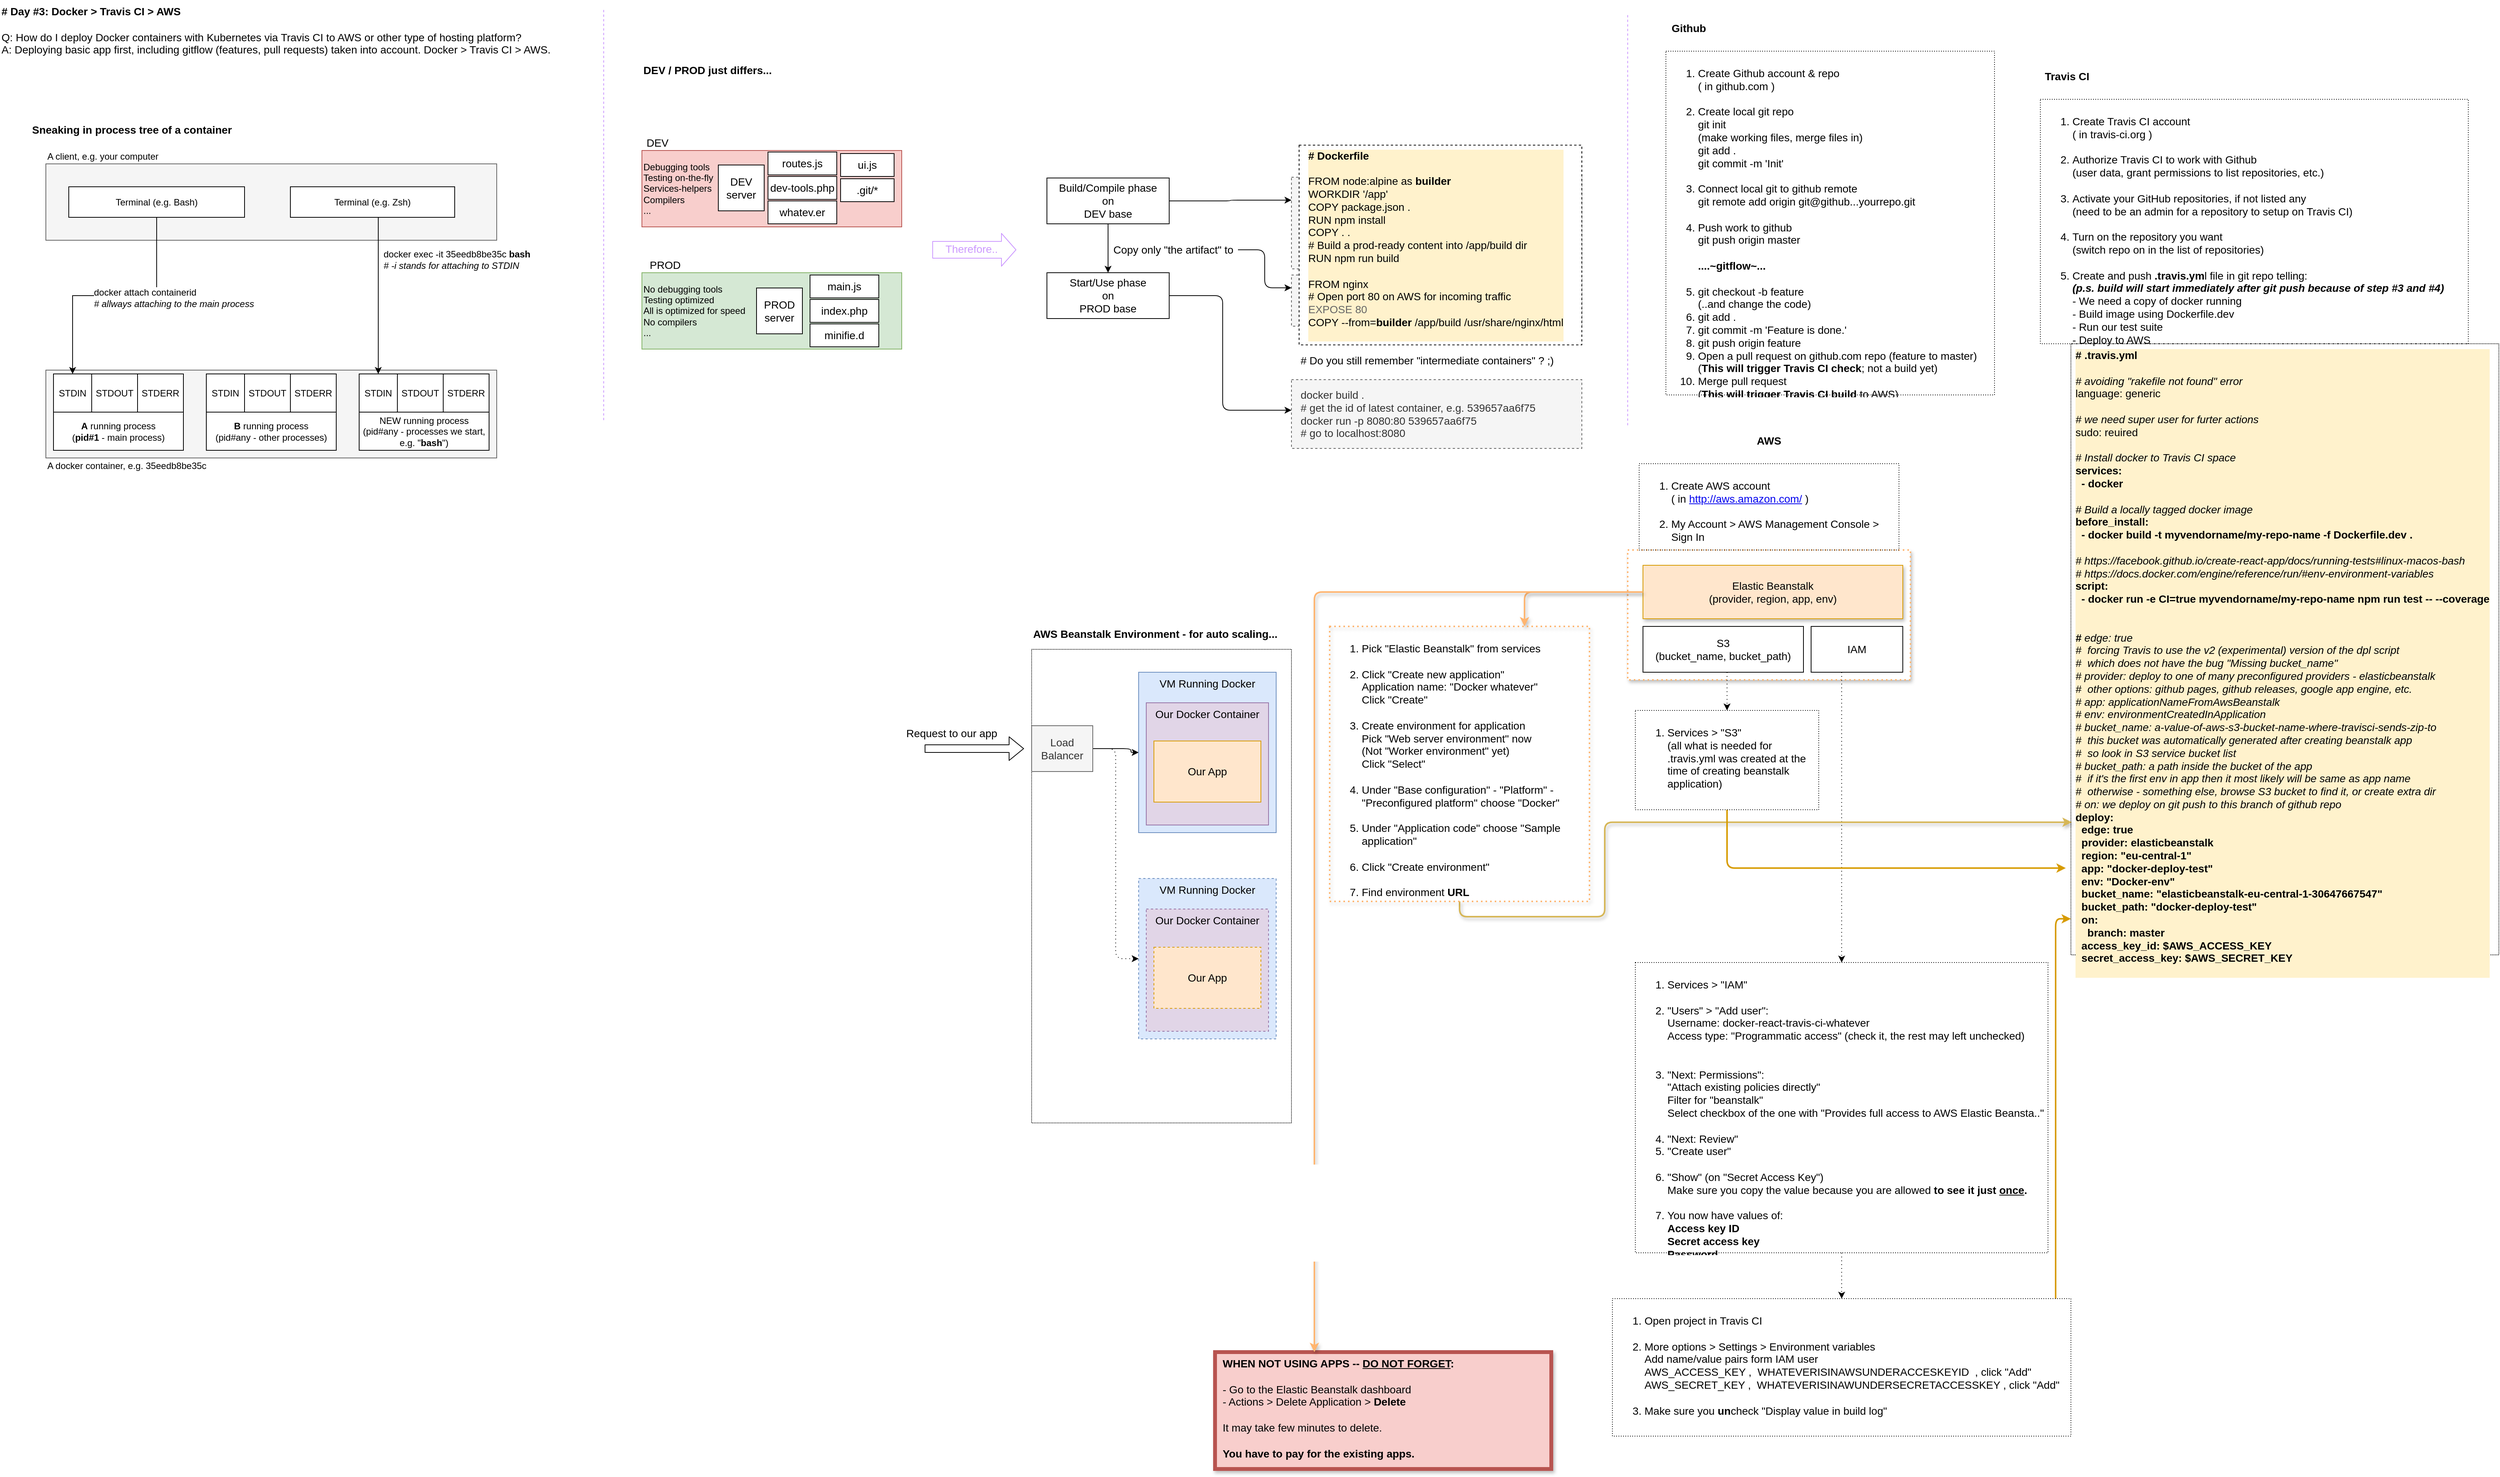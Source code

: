<mxfile version="12.7.9" type="device"><diagram id="cWlNsqkVcXgnM9Jtqsh1" name="Page-1"><mxGraphModel dx="3520" dy="1845" grid="1" gridSize="10" guides="1" tooltips="1" connect="1" arrows="1" fold="1" page="1" pageScale="1" pageWidth="3300" pageHeight="2339" math="0" shadow="0"><root><mxCell id="0"/><mxCell id="1" parent="0"/><mxCell id="ZxLHK5M8UuBshtSFG2tv-114" value="" style="rounded=0;whiteSpace=wrap;html=1;shadow=1;dashed=1;dashPattern=1 2;labelBackgroundColor=none;strokeColor=#FFB570;strokeWidth=2;gradientColor=none;fontSize=14;fontColor=#000000;align=left;" vertex="1" parent="1"><mxGeometry x="2140" y="730" width="370" height="170" as="geometry"/></mxCell><mxCell id="ZxLHK5M8UuBshtSFG2tv-73" value="&lt;ol&gt;&lt;li&gt;&lt;span&gt;Create Travis CI account&lt;br&gt;( in travis-ci.org )&lt;br&gt;&lt;/span&gt;&lt;br&gt;&lt;/li&gt;&lt;li&gt;Authorize Travis CI to work with Github&lt;br&gt;(user data, grant permissions to list repositories, etc.)&lt;br&gt;&lt;br&gt;&lt;/li&gt;&lt;li&gt;Activate your GitHub repositories, if not listed any&lt;br&gt;(need to be an admin for a repository to setup on Travis CI)&lt;br&gt;&lt;br&gt;&lt;/li&gt;&lt;li&gt;Turn on the repository you want&lt;br&gt;(switch repo on in the list of repositories)&lt;br&gt;&lt;br&gt;&lt;/li&gt;&lt;li&gt;Create and push&lt;b&gt; .travis.ym&lt;/b&gt;l file in git repo telling:&lt;br&gt;&lt;i&gt;&lt;b&gt;(p.s. build will start immediately after git push because of step #3 and #4)&lt;/b&gt;&lt;/i&gt;&lt;br&gt;- We need a copy of docker running&lt;br&gt;- Build image using Dockerfile.dev&lt;br&gt;- Run our test suite&lt;br&gt;- Deploy to AWS&lt;/li&gt;&lt;/ol&gt;" style="text;strokeColor=#000000;fillColor=none;html=1;whiteSpace=wrap;verticalAlign=top;overflow=hidden;dashed=1;fontSize=14;fontColor=#000000;align=left;dashPattern=1 2;" vertex="1" parent="1"><mxGeometry x="2680" y="140" width="560" height="320" as="geometry"/></mxCell><mxCell id="ZxLHK5M8UuBshtSFG2tv-58" value="" style="rounded=0;whiteSpace=wrap;html=1;dashed=1;strokeColor=#666666;fontSize=14;fontColor=#333333;align=left;fillColor=#f5f5f5;" vertex="1" parent="1"><mxGeometry x="1700" y="242" width="380" height="120" as="geometry"/></mxCell><mxCell id="ZxLHK5M8UuBshtSFG2tv-59" value="" style="rounded=0;whiteSpace=wrap;html=1;dashed=1;strokeColor=#666666;fontSize=14;fontColor=#333333;align=left;fillColor=#f5f5f5;" vertex="1" parent="1"><mxGeometry x="1700" y="370" width="380" height="67" as="geometry"/></mxCell><mxCell id="ZxLHK5M8UuBshtSFG2tv-56" value="&lt;b&gt;# Dockerfile&lt;/b&gt;&lt;br&gt;&lt;br&gt;&lt;div&gt;&lt;div&gt;FROM node:alpine as &lt;b&gt;builder&lt;/b&gt;&lt;/div&gt;&lt;div&gt;WORKDIR '/app'&lt;/div&gt;&lt;div&gt;COPY package.json .&lt;/div&gt;&lt;div&gt;RUN npm install&lt;/div&gt;&lt;div&gt;COPY . .&lt;/div&gt;&lt;div&gt;# Build a prod-ready content into /app/build dir&lt;/div&gt;&lt;div&gt;RUN npm run build&lt;/div&gt;&lt;div&gt;&lt;br&gt;&lt;/div&gt;&lt;div&gt;&lt;span&gt;FROM nginx&lt;br&gt;&lt;/span&gt;&lt;div&gt;# Open port 80 on AWS for incoming traffic&lt;/div&gt;&lt;div&gt;&lt;font color=&quot;#666666&quot;&gt;EXPOSE 80&lt;/font&gt;&lt;/div&gt;&lt;/div&gt;&lt;div&gt;COPY --from=&lt;b&gt;builder&lt;/b&gt; /app/build /usr/share/nginx/html&lt;/div&gt;&lt;/div&gt;&lt;div&gt;&lt;br&gt;&lt;/div&gt;" style="rounded=0;whiteSpace=wrap;html=1;dashed=1;strokeColor=#000000;fontSize=14;fontColor=#000000;align=left;perimeterSpacing=0;gradientColor=none;spacingLeft=10;labelBackgroundColor=#FFF2CC;" vertex="1" parent="1"><mxGeometry x="1710" y="200" width="370" height="261.5" as="geometry"/></mxCell><mxCell id="ZxLHK5M8UuBshtSFG2tv-23" value="" style="rounded=0;whiteSpace=wrap;html=1;fillColor=#f5f5f5;strokeColor=#666666;fontColor=#333333;" vertex="1" parent="1"><mxGeometry x="70" y="494.5" width="590" height="115" as="geometry"/></mxCell><mxCell id="ZxLHK5M8UuBshtSFG2tv-19" value="" style="rounded=0;whiteSpace=wrap;html=1;fillColor=#f5f5f5;strokeColor=#666666;fontColor=#333333;" vertex="1" parent="1"><mxGeometry x="70" y="224.5" width="590" height="100" as="geometry"/></mxCell><mxCell id="ZxLHK5M8UuBshtSFG2tv-11" style="edgeStyle=orthogonalEdgeStyle;rounded=0;orthogonalLoop=1;jettySize=auto;html=1;entryX=0.5;entryY=0;entryDx=0;entryDy=0;" edge="1" parent="1" source="ZxLHK5M8UuBshtSFG2tv-2" target="ZxLHK5M8UuBshtSFG2tv-3"><mxGeometry relative="1" as="geometry"/></mxCell><mxCell id="ZxLHK5M8UuBshtSFG2tv-12" value="docker attach containerid&lt;br&gt;&lt;div&gt;&lt;i&gt;# allways attaching to the main process&lt;/i&gt;&lt;/div&gt;" style="text;html=1;align=left;verticalAlign=middle;resizable=0;points=[];labelBackgroundColor=#ffffff;" vertex="1" connectable="0" parent="ZxLHK5M8UuBshtSFG2tv-11"><mxGeometry x="0.187" y="3" relative="1" as="geometry"><mxPoint as="offset"/></mxGeometry></mxCell><mxCell id="ZxLHK5M8UuBshtSFG2tv-2" value="Terminal (e.g. Bash)" style="rounded=0;whiteSpace=wrap;html=1;" vertex="1" parent="1"><mxGeometry x="100" y="254.5" width="230" height="40" as="geometry"/></mxCell><mxCell id="ZxLHK5M8UuBshtSFG2tv-3" value="STDIN" style="rounded=0;whiteSpace=wrap;html=1;" vertex="1" parent="1"><mxGeometry x="80" y="499.5" width="50" height="50" as="geometry"/></mxCell><mxCell id="ZxLHK5M8UuBshtSFG2tv-4" value="STDOUT" style="rounded=0;whiteSpace=wrap;html=1;" vertex="1" parent="1"><mxGeometry x="130" y="499.5" width="60" height="50" as="geometry"/></mxCell><mxCell id="ZxLHK5M8UuBshtSFG2tv-5" value="STDERR" style="rounded=0;whiteSpace=wrap;html=1;" vertex="1" parent="1"><mxGeometry x="190" y="499.5" width="60" height="50" as="geometry"/></mxCell><mxCell id="ZxLHK5M8UuBshtSFG2tv-6" value="&lt;b&gt;A&lt;/b&gt; running process&lt;br&gt;(&lt;b&gt;pid#1&lt;/b&gt; - main process)" style="rounded=0;whiteSpace=wrap;html=1;" vertex="1" parent="1"><mxGeometry x="80" y="549.5" width="170" height="50" as="geometry"/></mxCell><mxCell id="ZxLHK5M8UuBshtSFG2tv-7" value="STDIN" style="rounded=0;whiteSpace=wrap;html=1;" vertex="1" parent="1"><mxGeometry x="280" y="499.5" width="50" height="50" as="geometry"/></mxCell><mxCell id="ZxLHK5M8UuBshtSFG2tv-8" value="STDOUT" style="rounded=0;whiteSpace=wrap;html=1;" vertex="1" parent="1"><mxGeometry x="330" y="499.5" width="60" height="50" as="geometry"/></mxCell><mxCell id="ZxLHK5M8UuBshtSFG2tv-9" value="STDERR" style="rounded=0;whiteSpace=wrap;html=1;" vertex="1" parent="1"><mxGeometry x="390" y="499.5" width="60" height="50" as="geometry"/></mxCell><mxCell id="ZxLHK5M8UuBshtSFG2tv-10" value="&lt;b&gt;B&lt;/b&gt; running process&lt;br&gt;(pid#any - other processes)" style="rounded=0;whiteSpace=wrap;html=1;" vertex="1" parent="1"><mxGeometry x="280" y="549.5" width="170" height="50" as="geometry"/></mxCell><mxCell id="ZxLHK5M8UuBshtSFG2tv-14" value="STDIN" style="rounded=0;whiteSpace=wrap;html=1;" vertex="1" parent="1"><mxGeometry x="480" y="499.5" width="50" height="50" as="geometry"/></mxCell><mxCell id="ZxLHK5M8UuBshtSFG2tv-15" value="STDOUT" style="rounded=0;whiteSpace=wrap;html=1;" vertex="1" parent="1"><mxGeometry x="530" y="499.5" width="60" height="50" as="geometry"/></mxCell><mxCell id="ZxLHK5M8UuBshtSFG2tv-16" value="STDERR" style="rounded=0;whiteSpace=wrap;html=1;" vertex="1" parent="1"><mxGeometry x="590" y="499.5" width="60" height="50" as="geometry"/></mxCell><mxCell id="ZxLHK5M8UuBshtSFG2tv-17" value="NEW running process&lt;br&gt;(pid#any - processes we start, e.g. &quot;&lt;b&gt;bash&lt;/b&gt;&quot;)" style="rounded=0;whiteSpace=wrap;html=1;" vertex="1" parent="1"><mxGeometry x="480" y="549.5" width="170" height="50" as="geometry"/></mxCell><mxCell id="ZxLHK5M8UuBshtSFG2tv-21" style="edgeStyle=orthogonalEdgeStyle;rounded=0;orthogonalLoop=1;jettySize=auto;html=1;" edge="1" parent="1" source="ZxLHK5M8UuBshtSFG2tv-18" target="ZxLHK5M8UuBshtSFG2tv-14"><mxGeometry relative="1" as="geometry"><Array as="points"><mxPoint x="505" y="334.5"/><mxPoint x="505" y="334.5"/></Array></mxGeometry></mxCell><mxCell id="ZxLHK5M8UuBshtSFG2tv-18" value="Terminal (e.g. Zsh)" style="rounded=0;whiteSpace=wrap;html=1;" vertex="1" parent="1"><mxGeometry x="390" y="254.5" width="215" height="40" as="geometry"/></mxCell><mxCell id="ZxLHK5M8UuBshtSFG2tv-20" value="A client, e.g. your computer" style="text;html=1;align=left;verticalAlign=middle;resizable=0;points=[];autosize=1;" vertex="1" parent="1"><mxGeometry x="70" y="204.5" width="160" height="20" as="geometry"/></mxCell><mxCell id="ZxLHK5M8UuBshtSFG2tv-22" value="docker exec -it 35eedb8be35c &lt;b&gt;bash&lt;/b&gt;&lt;br&gt;&lt;i&gt;# -i stands for attaching to STDIN&lt;/i&gt;" style="text;html=1;align=left;verticalAlign=middle;resizable=0;points=[];autosize=1;" vertex="1" parent="1"><mxGeometry x="510" y="334.5" width="210" height="30" as="geometry"/></mxCell><mxCell id="ZxLHK5M8UuBshtSFG2tv-24" value="A docker container, e.g. 35eedb8be35c" style="text;html=1;align=left;verticalAlign=middle;resizable=0;points=[];autosize=1;" vertex="1" parent="1"><mxGeometry x="70" y="609.5" width="220" height="20" as="geometry"/></mxCell><mxCell id="ZxLHK5M8UuBshtSFG2tv-25" value="" style="endArrow=none;dashed=1;html=1;fontColor=#000000;strokeColor=#CC99FF;" edge="1" parent="1"><mxGeometry width="50" height="50" relative="1" as="geometry"><mxPoint x="800" y="560" as="sourcePoint"/><mxPoint x="800" y="20" as="targetPoint"/></mxGeometry></mxCell><mxCell id="ZxLHK5M8UuBshtSFG2tv-26" value="Debugging tools&lt;br&gt;Testing on-the-fly&lt;br&gt;Services-helpers&lt;br&gt;Compilers&lt;br&gt;..." style="rounded=0;whiteSpace=wrap;html=1;align=left;fillColor=#f8cecc;strokeColor=#b85450;" vertex="1" parent="1"><mxGeometry x="850" y="207" width="340" height="100" as="geometry"/></mxCell><mxCell id="ZxLHK5M8UuBshtSFG2tv-27" value="Sneaking in process tree of a container" style="text;html=1;strokeColor=none;fillColor=none;align=left;verticalAlign=middle;whiteSpace=wrap;rounded=0;fontColor=#000000;fontStyle=1;fontSize=14;" vertex="1" parent="1"><mxGeometry x="50" y="174.5" width="320" height="10" as="geometry"/></mxCell><mxCell id="ZxLHK5M8UuBshtSFG2tv-28" value="DEV / PROD just differs..." style="text;html=1;strokeColor=none;fillColor=none;align=left;verticalAlign=middle;whiteSpace=wrap;rounded=0;fontColor=#000000;fontStyle=1;fontSize=14;" vertex="1" parent="1"><mxGeometry x="850" y="97" width="320" height="10" as="geometry"/></mxCell><mxCell id="ZxLHK5M8UuBshtSFG2tv-29" value="routes.js" style="rounded=0;whiteSpace=wrap;html=1;fontSize=14;fontColor=#000000;align=center;" vertex="1" parent="1"><mxGeometry x="1015" y="209" width="90" height="30" as="geometry"/></mxCell><mxCell id="ZxLHK5M8UuBshtSFG2tv-30" value="dev-tools.php" style="rounded=0;whiteSpace=wrap;html=1;fontSize=14;fontColor=#000000;align=center;" vertex="1" parent="1"><mxGeometry x="1015" y="241" width="90" height="30" as="geometry"/></mxCell><mxCell id="ZxLHK5M8UuBshtSFG2tv-31" value="whatev.er" style="rounded=0;whiteSpace=wrap;html=1;fontSize=14;fontColor=#000000;align=center;" vertex="1" parent="1"><mxGeometry x="1015" y="273" width="90" height="30" as="geometry"/></mxCell><mxCell id="ZxLHK5M8UuBshtSFG2tv-32" value="No debugging tools&lt;br&gt;Testing optimized&lt;br&gt;All is optimized for speed&lt;br&gt;No compilers&lt;br&gt;..." style="rounded=0;whiteSpace=wrap;html=1;align=left;fillColor=#d5e8d4;strokeColor=#82b366;" vertex="1" parent="1"><mxGeometry x="850" y="367" width="340" height="100" as="geometry"/></mxCell><mxCell id="ZxLHK5M8UuBshtSFG2tv-33" value="main.js" style="rounded=0;whiteSpace=wrap;html=1;fontSize=14;fontColor=#000000;align=center;" vertex="1" parent="1"><mxGeometry x="1070" y="370" width="90" height="30" as="geometry"/></mxCell><mxCell id="ZxLHK5M8UuBshtSFG2tv-34" value="index.php" style="rounded=0;whiteSpace=wrap;html=1;fontSize=14;fontColor=#000000;align=center;" vertex="1" parent="1"><mxGeometry x="1070" y="402" width="90" height="30" as="geometry"/></mxCell><mxCell id="ZxLHK5M8UuBshtSFG2tv-35" value="minifie.d" style="rounded=0;whiteSpace=wrap;html=1;fontSize=14;fontColor=#000000;align=center;" vertex="1" parent="1"><mxGeometry x="1070" y="434" width="90" height="30" as="geometry"/></mxCell><mxCell id="ZxLHK5M8UuBshtSFG2tv-38" value="ui.js" style="rounded=0;whiteSpace=wrap;html=1;fontSize=14;fontColor=#000000;align=center;" vertex="1" parent="1"><mxGeometry x="1110" y="211" width="70" height="30" as="geometry"/></mxCell><mxCell id="ZxLHK5M8UuBshtSFG2tv-39" value=".git/*" style="rounded=0;whiteSpace=wrap;html=1;fontSize=14;fontColor=#000000;align=center;" vertex="1" parent="1"><mxGeometry x="1110" y="244" width="70" height="30" as="geometry"/></mxCell><mxCell id="ZxLHK5M8UuBshtSFG2tv-40" value="DEV" style="text;html=1;align=center;verticalAlign=middle;resizable=0;points=[];autosize=1;fontSize=14;fontColor=#000000;" vertex="1" parent="1"><mxGeometry x="850" y="187" width="40" height="20" as="geometry"/></mxCell><mxCell id="ZxLHK5M8UuBshtSFG2tv-41" value="PROD" style="text;html=1;align=center;verticalAlign=middle;resizable=0;points=[];autosize=1;fontSize=14;fontColor=#000000;" vertex="1" parent="1"><mxGeometry x="850" y="347" width="60" height="20" as="geometry"/></mxCell><mxCell id="ZxLHK5M8UuBshtSFG2tv-42" value="DEV&lt;br&gt;server" style="rounded=0;whiteSpace=wrap;html=1;fontSize=14;fontColor=#000000;align=center;" vertex="1" parent="1"><mxGeometry x="950" y="226" width="60" height="60" as="geometry"/></mxCell><mxCell id="ZxLHK5M8UuBshtSFG2tv-43" value="PROD&lt;br&gt;server" style="rounded=0;whiteSpace=wrap;html=1;fontSize=14;fontColor=#000000;align=center;" vertex="1" parent="1"><mxGeometry x="1000" y="387" width="60" height="60" as="geometry"/></mxCell><mxCell id="ZxLHK5M8UuBshtSFG2tv-46" value="" style="shape=flexArrow;endArrow=classic;html=1;strokeColor=#CC99FF;fontSize=14;fontColor=#000000;width=22;endSize=6;" edge="1" parent="1"><mxGeometry width="50" height="50" relative="1" as="geometry"><mxPoint x="1230" y="337" as="sourcePoint"/><mxPoint x="1340" y="337" as="targetPoint"/><Array as="points"/></mxGeometry></mxCell><mxCell id="ZxLHK5M8UuBshtSFG2tv-47" value="Therefore.." style="text;html=1;align=center;verticalAlign=middle;resizable=0;points=[];labelBackgroundColor=#ffffff;fontSize=14;fontColor=#CC99FF;" vertex="1" connectable="0" parent="ZxLHK5M8UuBshtSFG2tv-46"><mxGeometry x="0.111" y="10" relative="1" as="geometry"><mxPoint x="-10" y="9" as="offset"/></mxGeometry></mxCell><mxCell id="ZxLHK5M8UuBshtSFG2tv-51" style="edgeStyle=orthogonalEdgeStyle;rounded=0;orthogonalLoop=1;jettySize=auto;html=1;entryX=0.5;entryY=0;entryDx=0;entryDy=0;strokeColor=#000000;fontSize=14;fontColor=#000000;" edge="1" parent="1" source="ZxLHK5M8UuBshtSFG2tv-48" target="ZxLHK5M8UuBshtSFG2tv-49"><mxGeometry relative="1" as="geometry"/></mxCell><mxCell id="ZxLHK5M8UuBshtSFG2tv-61" style="edgeStyle=orthogonalEdgeStyle;rounded=1;orthogonalLoop=1;jettySize=auto;html=1;entryX=0;entryY=0.25;entryDx=0;entryDy=0;strokeColor=#000000;fontSize=14;fontColor=#000000;" edge="1" parent="1" source="ZxLHK5M8UuBshtSFG2tv-48" target="ZxLHK5M8UuBshtSFG2tv-58"><mxGeometry relative="1" as="geometry"/></mxCell><mxCell id="ZxLHK5M8UuBshtSFG2tv-48" value="Build/Compile phase&lt;br&gt;on&lt;br&gt;DEV base" style="rounded=0;whiteSpace=wrap;html=1;fontSize=14;fontColor=#000000;align=center;" vertex="1" parent="1"><mxGeometry x="1380" y="243" width="160" height="60" as="geometry"/></mxCell><mxCell id="ZxLHK5M8UuBshtSFG2tv-67" style="edgeStyle=orthogonalEdgeStyle;rounded=1;orthogonalLoop=1;jettySize=auto;html=1;strokeColor=#000000;fontSize=14;fontColor=#000000;exitX=1;exitY=0.5;exitDx=0;exitDy=0;" edge="1" parent="1" source="ZxLHK5M8UuBshtSFG2tv-49" target="ZxLHK5M8UuBshtSFG2tv-66"><mxGeometry relative="1" as="geometry"><Array as="points"><mxPoint x="1610" y="397"/><mxPoint x="1610" y="547"/></Array></mxGeometry></mxCell><mxCell id="ZxLHK5M8UuBshtSFG2tv-49" value="Start/Use phase&lt;br&gt;on&lt;br&gt;PROD base" style="rounded=0;whiteSpace=wrap;html=1;fontSize=14;fontColor=#000000;align=center;" vertex="1" parent="1"><mxGeometry x="1380" y="367" width="160" height="60" as="geometry"/></mxCell><mxCell id="ZxLHK5M8UuBshtSFG2tv-62" style="edgeStyle=orthogonalEdgeStyle;rounded=1;orthogonalLoop=1;jettySize=auto;html=1;entryX=0;entryY=0.25;entryDx=0;entryDy=0;strokeColor=#000000;fontSize=14;fontColor=#000000;" edge="1" parent="1" source="ZxLHK5M8UuBshtSFG2tv-52" target="ZxLHK5M8UuBshtSFG2tv-59"><mxGeometry relative="1" as="geometry"/></mxCell><mxCell id="ZxLHK5M8UuBshtSFG2tv-52" value="Copy only &quot;the artifact&quot; to" style="text;html=1;align=center;verticalAlign=middle;resizable=0;points=[];autosize=1;fontSize=14;fontColor=#000000;" vertex="1" parent="1"><mxGeometry x="1460" y="327" width="170" height="20" as="geometry"/></mxCell><mxCell id="ZxLHK5M8UuBshtSFG2tv-65" value="# Do you still remember &quot;intermediate containers&quot; ? ;)" style="text;html=1;strokeColor=none;fillColor=none;align=left;verticalAlign=middle;whiteSpace=wrap;rounded=0;dashed=1;fontSize=14;fontColor=#000000;" vertex="1" parent="1"><mxGeometry x="1710" y="472" width="370" height="20" as="geometry"/></mxCell><mxCell id="ZxLHK5M8UuBshtSFG2tv-66" value="docker build .&lt;br&gt;# get the id of latest container, e.g. 539657aa6f75&lt;br&gt;docker run -p 8080:80 539657aa6f75&lt;br&gt;# go to localhost:8080" style="rounded=0;whiteSpace=wrap;html=1;dashed=1;strokeColor=#666666;fontSize=14;fontColor=#333333;align=left;fillColor=#f5f5f5;spacingLeft=10;" vertex="1" parent="1"><mxGeometry x="1700" y="507" width="380" height="90" as="geometry"/></mxCell><mxCell id="ZxLHK5M8UuBshtSFG2tv-68" value="" style="endArrow=none;dashed=1;html=1;fontColor=#000000;strokeColor=#CC99FF;" edge="1" parent="1"><mxGeometry width="50" height="50" relative="1" as="geometry"><mxPoint x="2140" y="566.75" as="sourcePoint"/><mxPoint x="2140" y="26.75" as="targetPoint"/></mxGeometry></mxCell><mxCell id="ZxLHK5M8UuBshtSFG2tv-70" value="&lt;ol&gt;&lt;li&gt;&lt;span&gt;Create Github account &amp;amp; repo&lt;br&gt;( in github.com )&lt;br&gt;&lt;/span&gt;&lt;br&gt;&lt;/li&gt;&lt;li&gt;Create local git repo&lt;br&gt;git init&lt;br&gt;(make working files, merge files in)&lt;br&gt;git add .&lt;br&gt;git commit -m 'Init'&lt;br&gt;&lt;br&gt;&lt;/li&gt;&lt;li&gt;Connect local git to github remote&lt;br&gt;git remote add origin git@github...yourrepo.git&lt;br&gt;&lt;br&gt;&lt;/li&gt;&lt;li&gt;Push work to github&lt;br&gt;git push origin master&lt;br&gt;&lt;b&gt;&lt;br&gt;....~gitflow~...&lt;br&gt;&lt;br&gt;&lt;/b&gt;&lt;/li&gt;&lt;li&gt;git checkout -b feature&lt;br&gt;(..and change the code)&lt;br&gt;&lt;/li&gt;&lt;li&gt;git add .&lt;/li&gt;&lt;li&gt;git commit -m 'Feature is done.'&lt;/li&gt;&lt;li&gt;git push origin feature&lt;/li&gt;&lt;li&gt;Open a pull request on github.com repo (feature to master)&lt;br&gt;(&lt;b&gt;This will trigger Travis CI check&lt;/b&gt;; not a build yet)&lt;/li&gt;&lt;li&gt;Merge pull request&lt;br&gt;(&lt;b&gt;This will trigger Travis CI build&lt;/b&gt; to AWS)&lt;/li&gt;&lt;/ol&gt;" style="text;strokeColor=#000000;fillColor=none;html=1;whiteSpace=wrap;verticalAlign=top;overflow=hidden;dashed=1;fontSize=14;fontColor=#000000;align=left;dashPattern=1 2;" vertex="1" parent="1"><mxGeometry x="2190" y="77" width="430" height="450" as="geometry"/></mxCell><mxCell id="ZxLHK5M8UuBshtSFG2tv-71" value="Github" style="text;html=1;strokeColor=none;fillColor=none;align=center;verticalAlign=middle;whiteSpace=wrap;rounded=0;dashed=1;fontSize=14;fontColor=#000000;fontStyle=1" vertex="1" parent="1"><mxGeometry x="2200" y="37" width="40" height="20" as="geometry"/></mxCell><mxCell id="ZxLHK5M8UuBshtSFG2tv-74" value="Travis CI" style="text;html=1;strokeColor=none;fillColor=none;align=center;verticalAlign=middle;whiteSpace=wrap;rounded=0;dashed=1;fontSize=14;fontColor=#000000;fontStyle=1" vertex="1" parent="1"><mxGeometry x="2680" y="100" width="70" height="20" as="geometry"/></mxCell><UserObject label="&lt;b&gt;# .travis.yml&lt;/b&gt;&lt;br&gt;&lt;br&gt;&lt;i&gt;# avoiding &quot;rakefile not found&quot; error&lt;/i&gt;&lt;br&gt;language: generic&lt;br&gt;&lt;br&gt;&lt;i&gt;# we need super user for furter actions&lt;/i&gt;&lt;br&gt;sudo: reuired&lt;br&gt;&lt;br&gt;&lt;i&gt;# Install docker to Travis CI space&lt;/i&gt;&lt;br&gt;&lt;b&gt;services:&lt;br&gt;&amp;nbsp; - docker&lt;/b&gt;&lt;br&gt;&lt;br&gt;&lt;i&gt;# Build a locally tagged docker image&lt;/i&gt;&lt;br&gt;&lt;b&gt;before_install:&lt;br&gt;&amp;nbsp; - docker build -t myvendorname/my-repo-name -f Dockerfile.dev .&lt;/b&gt;&lt;br&gt;&lt;br&gt;&lt;i&gt;# https://facebook.github.io/create-react-app/docs/running-tests#linux-macos-bash&lt;br&gt;# https://docs.docker.com/engine/reference/run/#env-environment-variables&lt;/i&gt;&lt;br&gt;&lt;b&gt;script:&lt;/b&gt;&lt;br&gt;&lt;b&gt;&amp;nbsp; - docker run -e CI=true myvendorname/my-repo-name npm run test -- --coverage&lt;/b&gt;&lt;br&gt;&lt;br&gt;&lt;div&gt;&lt;b&gt;&lt;br&gt;&lt;/b&gt;&lt;/div&gt;&lt;div&gt;&lt;i&gt;&lt;b&gt;#&lt;/b&gt; edge: true&lt;/i&gt;&lt;/div&gt;&lt;div&gt;&lt;i&gt;#&amp;nbsp; forcing Travis to use the v2 (experimental) version of the dpl script&amp;nbsp;&lt;/i&gt;&lt;/div&gt;&lt;div&gt;&lt;i&gt;#&amp;nbsp; which does not have the bug &quot;Missing bucket_name&quot;&lt;/i&gt;&lt;/div&gt;&lt;div&gt;&lt;i&gt;# provider: deploy to one of many preconfigured providers - elasticbeanstalk&lt;/i&gt;&lt;/div&gt;&lt;div&gt;&lt;i&gt;#&amp;nbsp; other options: github pages, github releases, google app engine, etc.&lt;/i&gt;&lt;/div&gt;&lt;div&gt;&lt;i&gt;# app: applicationNameFromAwsBeanstalk&lt;/i&gt;&lt;/div&gt;&lt;div&gt;&lt;i&gt;# env: environmentCreatedInApplication&lt;/i&gt;&lt;/div&gt;&lt;div&gt;&lt;i&gt;# bucket_name: a-value-of-aws-s3-bucket-name-where-travisci-sends-zip-to&lt;/i&gt;&lt;/div&gt;&lt;div&gt;&lt;i&gt;#&amp;nbsp; this bucket was automatically generated after creating beanstalk app&lt;/i&gt;&lt;/div&gt;&lt;div&gt;&lt;i&gt;#&amp;nbsp; so look in S3 service bucket list&lt;/i&gt;&lt;/div&gt;&lt;div&gt;&lt;i&gt;# bucket_path: a path inside the bucket of the app&lt;/i&gt;&lt;/div&gt;&lt;div&gt;&lt;i&gt;#&amp;nbsp; if it's the first env in app then it most likely will be same as app name&lt;/i&gt;&lt;/div&gt;&lt;div&gt;&lt;i&gt;#&amp;nbsp; otherwise - something else, browse S3 bucket to find it, or create extra dir&lt;/i&gt;&lt;/div&gt;&lt;div&gt;&lt;i&gt;# on: we deploy on git push to this branch of github repo&lt;/i&gt;&lt;/div&gt;&lt;div&gt;&lt;b&gt;deploy:&lt;/b&gt;&lt;/div&gt;&lt;div&gt;&lt;b&gt;&amp;nbsp; edge: true&lt;/b&gt;&lt;/div&gt;&lt;div&gt;&lt;b&gt;&amp;nbsp; provider: elasticbeanstalk&lt;/b&gt;&lt;/div&gt;&lt;div&gt;&lt;b&gt;&amp;nbsp; region: &quot;eu-central-1&quot;&lt;/b&gt;&lt;/div&gt;&lt;div&gt;&lt;b&gt;&amp;nbsp; app: &quot;docker-deploy-test&quot;&lt;/b&gt;&lt;/div&gt;&lt;div&gt;&lt;b&gt;&amp;nbsp; env: &quot;Docker-env&quot;&lt;/b&gt;&lt;/div&gt;&lt;div&gt;&lt;b&gt;&amp;nbsp; bucket_name: &quot;elasticbeanstalk-eu-central-1-30647667547&quot;&lt;/b&gt;&lt;/div&gt;&lt;div&gt;&lt;b&gt;&amp;nbsp; bucket_path: &quot;docker-deploy-test&quot;&lt;/b&gt;&lt;/div&gt;&lt;div&gt;&lt;b&gt;&amp;nbsp; on:&lt;/b&gt;&lt;/div&gt;&lt;div&gt;&lt;b&gt;&amp;nbsp; &amp;nbsp; branch: master&lt;/b&gt;&lt;/div&gt;&lt;div&gt;&lt;b&gt;&amp;nbsp; access_key_id: $AWS_ACCESS_KEY&lt;/b&gt;&lt;/div&gt;&lt;div&gt;&lt;b&gt;&amp;nbsp; secret_access_key: $AWS_SECRET_KEY&lt;/b&gt;&lt;/div&gt;&lt;div style=&quot;font-weight: bold&quot;&gt;&lt;br&gt;&lt;/div&gt;" link="# avoiding &quot;rakefile not found&quot; errorlanguage: generic# we need super user for furter actionssudo: reuired# Install docker to Travis CI spaceservices:  - docker# Build a locally tagged docker imagebefore_install:  - docker build -t myvendorname/my-repo-name -f Dockerfile.dev .# https://facebook.github.io/create-react-app/docs/running-tests#linux-macos-bash# https://docs.docker.com/engine/reference/run/#env-environment-variablesscript:  - docker run -e CI=true myvendorname/my-repo-name npm run test -- --coverage" id="ZxLHK5M8UuBshtSFG2tv-75"><mxCell style="text;html=1;fontSize=14;fontColor=#000000;strokeColor=#000000;dashed=1;dashPattern=1 1;spacingLeft=4;labelBorderColor=none;labelBackgroundColor=#FFF2CC;" vertex="1" parent="1"><mxGeometry x="2720" y="460" width="560" height="800" as="geometry"/></mxCell></UserObject><mxCell id="ZxLHK5M8UuBshtSFG2tv-78" value="&lt;ol&gt;&lt;li&gt;&lt;span&gt;Create AWS account&lt;br&gt;( in&amp;nbsp;&lt;a href=&quot;http://aws.amazon.com/&quot;&gt;http://aws.amazon.com/&lt;/a&gt;&amp;nbsp;)&lt;br&gt;&lt;br&gt;&lt;/span&gt;&lt;/li&gt;&lt;li&gt;&lt;span&gt;My Account &amp;gt; AWS Management Console &amp;gt; Sign In&lt;/span&gt;&lt;br&gt;&lt;/li&gt;&lt;/ol&gt;" style="text;strokeColor=#000000;fillColor=none;html=1;whiteSpace=wrap;verticalAlign=top;overflow=hidden;dashed=1;fontSize=14;fontColor=#000000;align=left;dashPattern=1 2;" vertex="1" parent="1"><mxGeometry x="2155" y="617" width="340" height="113" as="geometry"/></mxCell><mxCell id="ZxLHK5M8UuBshtSFG2tv-79" value="AWS" style="text;html=1;strokeColor=none;fillColor=none;align=center;verticalAlign=middle;whiteSpace=wrap;rounded=0;dashed=1;fontSize=14;fontColor=#000000;fontStyle=1" vertex="1" parent="1"><mxGeometry x="2305" y="577" width="40" height="20" as="geometry"/></mxCell><mxCell id="ZxLHK5M8UuBshtSFG2tv-80" value="" style="rounded=0;whiteSpace=wrap;html=1;dashed=1;dashPattern=1 1;labelBackgroundColor=#FFF2CC;strokeColor=#000000;gradientColor=none;fontSize=14;fontColor=#000000;align=left;" vertex="1" parent="1"><mxGeometry x="1360" y="860" width="340" height="620" as="geometry"/></mxCell><mxCell id="ZxLHK5M8UuBshtSFG2tv-85" style="edgeStyle=orthogonalEdgeStyle;rounded=1;orthogonalLoop=1;jettySize=auto;html=1;entryX=0;entryY=0.5;entryDx=0;entryDy=0;strokeColor=#000000;fontSize=14;fontColor=#000000;" edge="1" parent="1" source="ZxLHK5M8UuBshtSFG2tv-81" target="ZxLHK5M8UuBshtSFG2tv-82"><mxGeometry relative="1" as="geometry"><Array as="points"><mxPoint x="1490" y="990"/><mxPoint x="1490" y="995"/></Array></mxGeometry></mxCell><mxCell id="ZxLHK5M8UuBshtSFG2tv-93" style="edgeStyle=orthogonalEdgeStyle;rounded=1;orthogonalLoop=1;jettySize=auto;html=1;entryX=0;entryY=0.5;entryDx=0;entryDy=0;strokeColor=#000000;fontSize=14;fontColor=#000000;dashed=1;dashPattern=1 4;" edge="1" parent="1" source="ZxLHK5M8UuBshtSFG2tv-81" target="ZxLHK5M8UuBshtSFG2tv-90"><mxGeometry relative="1" as="geometry"/></mxCell><mxCell id="ZxLHK5M8UuBshtSFG2tv-81" value="Load Balancer" style="rounded=0;whiteSpace=wrap;html=1;labelBackgroundColor=none;strokeColor=#666666;fontSize=14;align=center;fillColor=#f5f5f5;fontColor=#333333;" vertex="1" parent="1"><mxGeometry x="1360" y="960" width="80" height="60" as="geometry"/></mxCell><mxCell id="ZxLHK5M8UuBshtSFG2tv-82" value="VM Running Docker" style="rounded=0;whiteSpace=wrap;html=1;labelBackgroundColor=none;strokeColor=#6c8ebf;fontSize=14;align=center;verticalAlign=top;fillColor=#dae8fc;" vertex="1" parent="1"><mxGeometry x="1500" y="890" width="180" height="210" as="geometry"/></mxCell><mxCell id="ZxLHK5M8UuBshtSFG2tv-83" value="Our Docker Container" style="rounded=0;whiteSpace=wrap;html=1;labelBackgroundColor=none;strokeColor=#9673a6;fontSize=14;align=center;verticalAlign=top;fillColor=#e1d5e7;" vertex="1" parent="1"><mxGeometry x="1510" y="930" width="160" height="160" as="geometry"/></mxCell><mxCell id="ZxLHK5M8UuBshtSFG2tv-84" value="Our App" style="rounded=0;whiteSpace=wrap;html=1;labelBackgroundColor=none;strokeColor=#d79b00;fontSize=14;align=center;fillColor=#ffe6cc;" vertex="1" parent="1"><mxGeometry x="1520" y="980" width="140" height="80" as="geometry"/></mxCell><mxCell id="ZxLHK5M8UuBshtSFG2tv-86" value="" style="shape=flexArrow;endArrow=classic;html=1;strokeColor=#000000;fontSize=14;fontColor=#000000;" edge="1" parent="1"><mxGeometry width="50" height="50" relative="1" as="geometry"><mxPoint x="1220" y="990" as="sourcePoint"/><mxPoint x="1350" y="990" as="targetPoint"/></mxGeometry></mxCell><mxCell id="ZxLHK5M8UuBshtSFG2tv-87" value="Request to our app" style="text;html=1;align=center;verticalAlign=middle;resizable=0;points=[];autosize=1;fontSize=14;fontColor=#000000;" vertex="1" parent="1"><mxGeometry x="1190" y="960" width="130" height="20" as="geometry"/></mxCell><mxCell id="ZxLHK5M8UuBshtSFG2tv-88" value="AWS Beanstalk Environment - for auto scaling..." style="text;html=1;align=left;verticalAlign=middle;resizable=0;points=[];autosize=1;fontSize=14;fontColor=#000000;fontStyle=1" vertex="1" parent="1"><mxGeometry x="1360" y="830" width="340" height="20" as="geometry"/></mxCell><mxCell id="ZxLHK5M8UuBshtSFG2tv-90" value="VM Running Docker" style="rounded=0;whiteSpace=wrap;html=1;labelBackgroundColor=none;strokeColor=#6c8ebf;fontSize=14;align=center;verticalAlign=top;fillColor=#dae8fc;dashed=1;" vertex="1" parent="1"><mxGeometry x="1500" y="1160" width="180" height="210" as="geometry"/></mxCell><mxCell id="ZxLHK5M8UuBshtSFG2tv-91" value="Our Docker Container" style="rounded=0;whiteSpace=wrap;html=1;labelBackgroundColor=none;strokeColor=#9673a6;fontSize=14;align=center;verticalAlign=top;fillColor=#e1d5e7;dashed=1;" vertex="1" parent="1"><mxGeometry x="1510" y="1200" width="160" height="160" as="geometry"/></mxCell><mxCell id="ZxLHK5M8UuBshtSFG2tv-92" value="Our App" style="rounded=0;whiteSpace=wrap;html=1;labelBackgroundColor=none;strokeColor=#d79b00;fontSize=14;align=center;fillColor=#ffe6cc;dashed=1;" vertex="1" parent="1"><mxGeometry x="1520" y="1250" width="140" height="80" as="geometry"/></mxCell><mxCell id="ZxLHK5M8UuBshtSFG2tv-102" style="edgeStyle=orthogonalEdgeStyle;rounded=1;orthogonalLoop=1;jettySize=auto;html=1;entryX=0.75;entryY=0;entryDx=0;entryDy=0;strokeColor=#FFB570;fontSize=14;fontColor=#000000;shadow=1;strokeWidth=2;" edge="1" parent="1" source="ZxLHK5M8UuBshtSFG2tv-94" target="ZxLHK5M8UuBshtSFG2tv-101"><mxGeometry relative="1" as="geometry"/></mxCell><mxCell id="ZxLHK5M8UuBshtSFG2tv-94" value="Elastic Beanstalk&lt;br&gt;(provider, region, app, env)" style="rounded=0;whiteSpace=wrap;html=1;labelBackgroundColor=none;strokeColor=#d79b00;fontSize=14;align=center;fillColor=#ffe6cc;shadow=1;" vertex="1" parent="1"><mxGeometry x="2160" y="750" width="340" height="70" as="geometry"/></mxCell><mxCell id="ZxLHK5M8UuBshtSFG2tv-106" style="edgeStyle=orthogonalEdgeStyle;rounded=1;orthogonalLoop=1;jettySize=auto;html=1;dashed=1;dashPattern=1 4;strokeColor=#000000;fontSize=14;fontColor=#000000;" edge="1" parent="1" source="ZxLHK5M8UuBshtSFG2tv-95" target="ZxLHK5M8UuBshtSFG2tv-103"><mxGeometry relative="1" as="geometry"><Array as="points"><mxPoint x="2270" y="910"/><mxPoint x="2270" y="910"/></Array></mxGeometry></mxCell><mxCell id="ZxLHK5M8UuBshtSFG2tv-95" value="S3&lt;br&gt;(bucket_name, bucket_path)" style="rounded=0;whiteSpace=wrap;html=1;labelBackgroundColor=none;strokeColor=#000000;gradientColor=none;fontSize=14;fontColor=#000000;align=center;" vertex="1" parent="1"><mxGeometry x="2160" y="830" width="210" height="60" as="geometry"/></mxCell><mxCell id="ZxLHK5M8UuBshtSFG2tv-100" style="edgeStyle=orthogonalEdgeStyle;rounded=1;orthogonalLoop=1;jettySize=auto;html=1;dashed=1;dashPattern=1 4;strokeColor=#000000;fontSize=14;fontColor=#000000;" edge="1" parent="1" source="ZxLHK5M8UuBshtSFG2tv-96" target="ZxLHK5M8UuBshtSFG2tv-99"><mxGeometry relative="1" as="geometry"><mxPoint x="2619.46" y="856.48" as="targetPoint"/><Array as="points"><mxPoint x="2420" y="980"/><mxPoint x="2420" y="980"/></Array></mxGeometry></mxCell><mxCell id="ZxLHK5M8UuBshtSFG2tv-96" value="IAM" style="rounded=0;whiteSpace=wrap;html=1;labelBackgroundColor=none;strokeColor=#000000;gradientColor=none;fontSize=14;fontColor=#000000;align=center;" vertex="1" parent="1"><mxGeometry x="2380" y="830" width="120" height="60" as="geometry"/></mxCell><mxCell id="ZxLHK5M8UuBshtSFG2tv-110" style="edgeStyle=orthogonalEdgeStyle;rounded=1;orthogonalLoop=1;jettySize=auto;html=1;entryX=0.5;entryY=0;entryDx=0;entryDy=0;dashed=1;dashPattern=1 4;strokeColor=#000000;fontSize=14;fontColor=#000000;" edge="1" parent="1" source="ZxLHK5M8UuBshtSFG2tv-99" target="ZxLHK5M8UuBshtSFG2tv-109"><mxGeometry relative="1" as="geometry"/></mxCell><mxCell id="ZxLHK5M8UuBshtSFG2tv-99" value="&lt;ol&gt;&lt;li&gt;Services &amp;gt; &quot;IAM&quot;&lt;br&gt;&lt;br&gt;&lt;/li&gt;&lt;li&gt;&quot;Users&quot; &amp;gt; &quot;Add user&quot;:&lt;br&gt;Username: docker-react-travis-ci-whatever&lt;br&gt;Access type: &quot;Programmatic access&quot; (check it, the rest may left unchecked)&lt;br&gt;&lt;br&gt;&lt;br&gt;&lt;/li&gt;&lt;li&gt;&quot;Next: Permissions&quot;:&lt;br&gt;&quot;Attach existing policies directly&quot;&lt;br&gt;Filter for &quot;beanstalk&quot;&lt;br&gt;Select checkbox of the one with &quot;Provides full access to AWS Elastic Beansta..&quot;&lt;br&gt;&lt;br&gt;&lt;/li&gt;&lt;li&gt;&quot;Next: Review&quot;&lt;/li&gt;&lt;li&gt;&quot;Create user&quot;&lt;br&gt;&lt;br&gt;&lt;/li&gt;&lt;li&gt;&quot;Show&quot; (on &quot;Secret Access Key&quot;)&lt;br&gt;Make sure you copy the value because you are allowed &lt;b&gt;to see it just &lt;u&gt;once&lt;/u&gt;.&lt;br&gt;&lt;br&gt;&lt;/b&gt;&lt;/li&gt;&lt;li&gt;You now have values of:&lt;br&gt;&lt;b&gt;Access key ID&lt;/b&gt;&lt;br&gt;&lt;b&gt;Secret access key&lt;/b&gt;&lt;br&gt;&lt;b&gt;Password&lt;/b&gt;&lt;/li&gt;&lt;/ol&gt;" style="text;strokeColor=#000000;fillColor=none;html=1;whiteSpace=wrap;verticalAlign=top;overflow=hidden;labelBackgroundColor=none;fontSize=14;fontColor=#000000;align=left;dashed=1;dashPattern=1 2;" vertex="1" parent="1"><mxGeometry x="2150" y="1270" width="540" height="380" as="geometry"/></mxCell><mxCell id="ZxLHK5M8UuBshtSFG2tv-113" style="edgeStyle=orthogonalEdgeStyle;rounded=1;orthogonalLoop=1;jettySize=auto;html=1;entryX=0.002;entryY=0.783;entryDx=0;entryDy=0;entryPerimeter=0;strokeColor=#d6b656;strokeWidth=2;fontSize=14;fontColor=#000000;exitX=0.5;exitY=1;exitDx=0;exitDy=0;fillColor=#fff2cc;jumpStyle=none;shadow=1;" edge="1" parent="1" source="ZxLHK5M8UuBshtSFG2tv-101" target="ZxLHK5M8UuBshtSFG2tv-75"><mxGeometry relative="1" as="geometry"><Array as="points"><mxPoint x="1920" y="1210"/><mxPoint x="2110" y="1210"/><mxPoint x="2110" y="1086"/></Array></mxGeometry></mxCell><mxCell id="ZxLHK5M8UuBshtSFG2tv-101" value="&lt;ol&gt;&lt;li&gt;&lt;span&gt;Pick &quot;Elastic Beanstalk&quot; from services&lt;br&gt;&lt;br&gt;&lt;/span&gt;&lt;/li&gt;&lt;li&gt;Click &quot;Create new application&quot;&lt;br&gt;Application name: &quot;Docker whatever&quot;&lt;br&gt;Click &quot;Create&quot;&lt;br&gt;&lt;br&gt;&lt;/li&gt;&lt;li&gt;Create environment for application&lt;br&gt;Pick &quot;Web server environment&quot; now&lt;br&gt;(Not &quot;Worker environment&quot; yet)&lt;br&gt;Click &quot;Select&quot;&lt;br&gt;&lt;br&gt;&lt;/li&gt;&lt;li&gt;Under &quot;Base configuration&quot; - &quot;Platform&quot; - &quot;Preconfigured platform&quot; choose &quot;Docker&quot;&lt;br&gt;&lt;br&gt;&lt;/li&gt;&lt;li&gt;Under &quot;Application code&quot; choose &quot;Sample application&quot;&lt;br&gt;&lt;br&gt;&lt;/li&gt;&lt;li&gt;Click &quot;Create environment&quot;&lt;br&gt;&lt;br&gt;&lt;/li&gt;&lt;li&gt;Find environment &lt;b&gt;URL&lt;/b&gt;&amp;nbsp;&lt;/li&gt;&lt;/ol&gt;" style="text;strokeColor=#FFB570;fillColor=none;html=1;whiteSpace=wrap;verticalAlign=top;overflow=hidden;dashed=1;fontSize=14;fontColor=#000000;align=left;dashPattern=1 2;strokeWidth=2;shadow=1;" vertex="1" parent="1"><mxGeometry x="1750" y="830" width="340" height="360" as="geometry"/></mxCell><mxCell id="ZxLHK5M8UuBshtSFG2tv-112" style="edgeStyle=orthogonalEdgeStyle;rounded=1;orthogonalLoop=1;jettySize=auto;html=1;entryX=-0.012;entryY=0.858;entryDx=0;entryDy=0;entryPerimeter=0;strokeColor=#d79b00;strokeWidth=2;fontSize=14;fontColor=#000000;fillColor=#ffe6cc;exitX=0.5;exitY=1;exitDx=0;exitDy=0;" edge="1" parent="1" source="ZxLHK5M8UuBshtSFG2tv-103" target="ZxLHK5M8UuBshtSFG2tv-75"><mxGeometry relative="1" as="geometry"><Array as="points"><mxPoint x="2270" y="1146"/></Array></mxGeometry></mxCell><mxCell id="ZxLHK5M8UuBshtSFG2tv-103" value="&lt;ol&gt;&lt;li&gt;Services &amp;gt; &quot;S3&quot;&lt;br&gt;(all what is needed for .travis.yml was created at the time of creating beanstalk application)&lt;/li&gt;&lt;/ol&gt;" style="text;strokeColor=#000000;fillColor=none;html=1;whiteSpace=wrap;verticalAlign=top;overflow=hidden;labelBackgroundColor=none;fontSize=14;fontColor=#000000;align=left;dashed=1;dashPattern=1 2;" vertex="1" parent="1"><mxGeometry x="2150" y="940" width="240" height="130" as="geometry"/></mxCell><mxCell id="ZxLHK5M8UuBshtSFG2tv-111" style="edgeStyle=orthogonalEdgeStyle;rounded=1;orthogonalLoop=1;jettySize=auto;html=1;strokeColor=#d79b00;fontSize=14;fontColor=#000000;fillColor=#ffe6cc;strokeWidth=2;entryX=0;entryY=0.941;entryDx=0;entryDy=0;entryPerimeter=0;" edge="1" parent="1" source="ZxLHK5M8UuBshtSFG2tv-109" target="ZxLHK5M8UuBshtSFG2tv-75"><mxGeometry relative="1" as="geometry"><mxPoint x="2720" y="1050" as="targetPoint"/><Array as="points"><mxPoint x="2700" y="1213"/></Array></mxGeometry></mxCell><mxCell id="ZxLHK5M8UuBshtSFG2tv-109" value="&lt;ol&gt;&lt;li&gt;Open project in Travis CI &lt;br&gt;&lt;br&gt;&lt;/li&gt;&lt;li&gt;More options &amp;gt; Settings &amp;gt; Environment variables&lt;br&gt;Add name/value pairs form IAM user&lt;br&gt;AWS_ACCESS_KEY ,&amp;nbsp; WHATEVERISINAWSUNDERACCESKEYID&amp;nbsp; , click &quot;Add&quot;&lt;br&gt;AWS_SECRET_KEY ,&amp;nbsp; WHATEVERISINAWUNDERSECRETACCESSKEY , click &quot;Add&quot;&lt;br&gt;&lt;br&gt;&lt;/li&gt;&lt;li&gt;Make sure you &lt;b&gt;un&lt;/b&gt;check &quot;Display value in build log&quot;&lt;/li&gt;&lt;/ol&gt;" style="text;strokeColor=#000000;fillColor=none;html=1;whiteSpace=wrap;verticalAlign=top;overflow=hidden;labelBackgroundColor=none;fontSize=14;fontColor=#000000;align=left;dashed=1;dashPattern=1 2;" vertex="1" parent="1"><mxGeometry x="2120" y="1710" width="600" height="180" as="geometry"/></mxCell><mxCell id="ZxLHK5M8UuBshtSFG2tv-119" value="&lt;div&gt;&lt;b&gt;WHEN NOT USING APPS -- &lt;u&gt;DO NOT FORGET&lt;/u&gt;:&lt;br&gt;&lt;br&gt;&lt;/b&gt;&lt;/div&gt;&lt;div&gt;-&amp;nbsp;Go to the Elastic Beanstalk dashboard&lt;/div&gt;&lt;div&gt;- Actions &amp;gt; Delete Application &amp;gt; &lt;b&gt;Delete&lt;/b&gt;&lt;/div&gt;&lt;div&gt;&lt;br&gt;&lt;/div&gt;&lt;div&gt;It may take few minutes to delete.&lt;/div&gt;&lt;div&gt;&lt;br&gt;&lt;/div&gt;&lt;div&gt;&lt;b&gt;You have to pay for the existing apps.&lt;/b&gt;&lt;/div&gt;" style="text;strokeColor=#b85450;fillColor=#f8cecc;html=1;whiteSpace=wrap;verticalAlign=top;overflow=hidden;fontSize=14;align=left;strokeWidth=5;shadow=1;gradientColor=none;glass=0;comic=0;rounded=0;spacingLeft=8;" vertex="1" parent="1"><mxGeometry x="1600" y="1780" width="440" height="153" as="geometry"/></mxCell><mxCell id="ZxLHK5M8UuBshtSFG2tv-120" style="edgeStyle=orthogonalEdgeStyle;rounded=1;orthogonalLoop=1;jettySize=auto;html=1;strokeColor=#FFB570;fontSize=14;fontColor=#000000;shadow=1;strokeWidth=2;exitX=0;exitY=0.5;exitDx=0;exitDy=0;" edge="1" parent="1" source="ZxLHK5M8UuBshtSFG2tv-94" target="ZxLHK5M8UuBshtSFG2tv-119"><mxGeometry relative="1" as="geometry"><mxPoint x="2170" y="795.059" as="sourcePoint"/><mxPoint x="2015" y="840" as="targetPoint"/><Array as="points"><mxPoint x="1730" y="785"/></Array></mxGeometry></mxCell><mxCell id="ZxLHK5M8UuBshtSFG2tv-123" value="&lt;b&gt;# Day #3: Docker &amp;gt; Travis CI &amp;gt; AWS&lt;br&gt;&lt;br&gt;&lt;/b&gt;Q: How do I deploy Docker containers with Kubernetes via Travis CI to AWS or other type of hosting platform?&lt;br&gt;A: Deploying basic app first, including gitflow (features, pull requests) taken into account. Docker &amp;gt; Travis CI &amp;gt; AWS." style="text;html=1;fontSize=14;fontColor=#000000;" vertex="1" parent="1"><mxGeometry x="10" y="10" width="760" height="60" as="geometry"/></mxCell></root></mxGraphModel></diagram></mxfile>